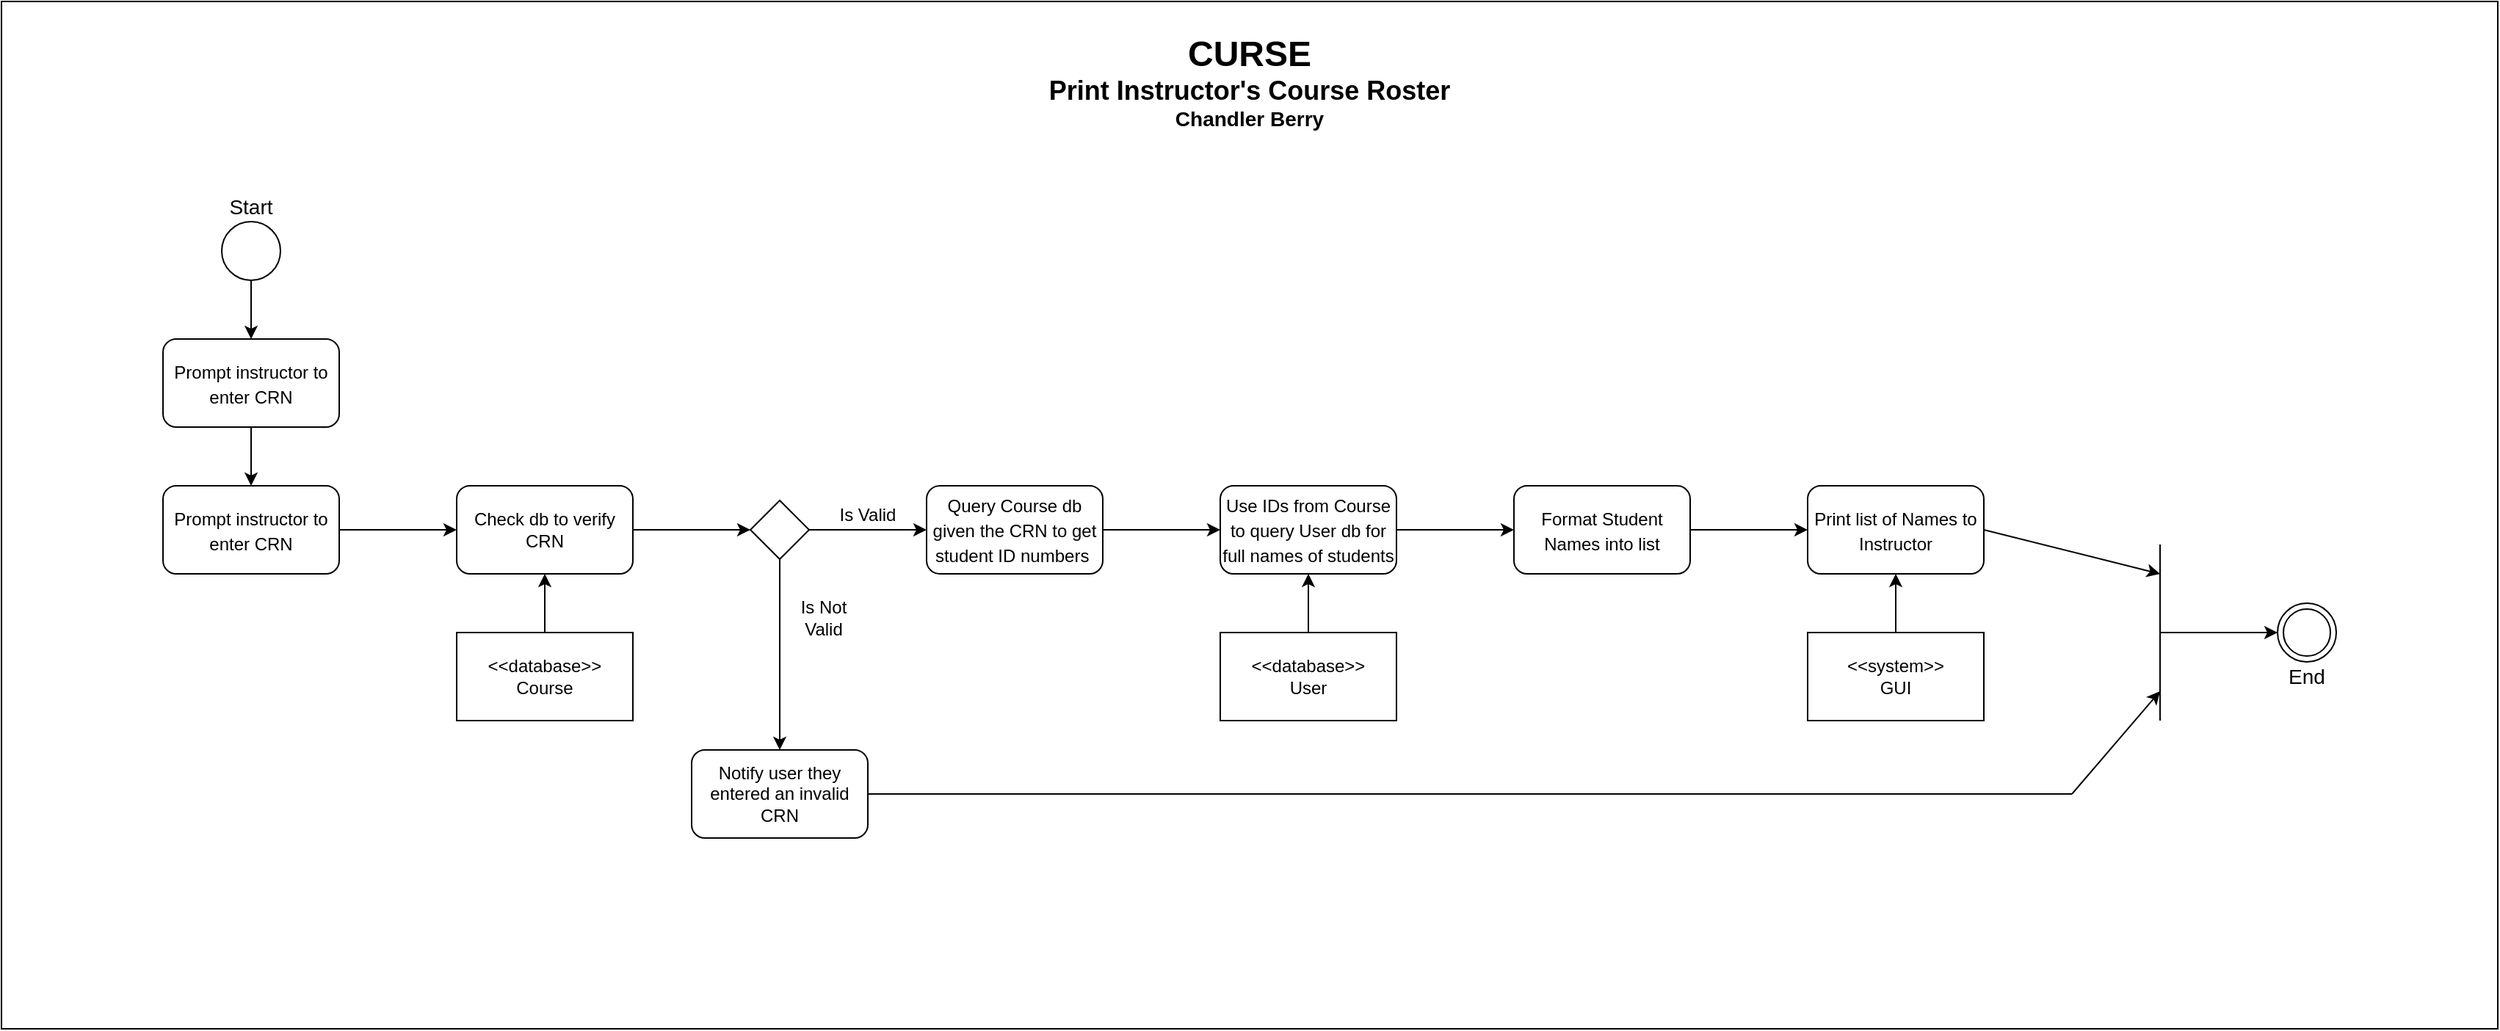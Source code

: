 <mxfile version="13.3.1" type="device"><diagram id="SsVlzDS4YzhtKg-DpDPd" name="Page-1"><mxGraphModel dx="2062" dy="1182" grid="1" gridSize="10" guides="1" tooltips="1" connect="1" arrows="1" fold="1" page="1" pageScale="1" pageWidth="1700" pageHeight="700" math="0" shadow="0"><root><mxCell id="0"/><mxCell id="1" parent="0"/><mxCell id="KfXwz-sRkVP521kL4XnG-52" value="" style="rounded=0;whiteSpace=wrap;html=1;fontSize=14;" vertex="1" parent="1"><mxGeometry width="1700" height="700" as="geometry"/></mxCell><mxCell id="KfXwz-sRkVP521kL4XnG-28" value="" style="edgeStyle=orthogonalEdgeStyle;rounded=0;orthogonalLoop=1;jettySize=auto;html=1;fontSize=12;" edge="1" parent="1" source="KfXwz-sRkVP521kL4XnG-1" target="KfXwz-sRkVP521kL4XnG-26"><mxGeometry relative="1" as="geometry"/></mxCell><mxCell id="KfXwz-sRkVP521kL4XnG-1" value="" style="ellipse;whiteSpace=wrap;html=1;aspect=fixed;" vertex="1" parent="1"><mxGeometry x="150" y="150" width="40" height="40" as="geometry"/></mxCell><mxCell id="KfXwz-sRkVP521kL4XnG-2" value="" style="ellipse;shape=doubleEllipse;whiteSpace=wrap;html=1;aspect=fixed;" vertex="1" parent="1"><mxGeometry x="1550" y="410" width="40" height="40" as="geometry"/></mxCell><mxCell id="KfXwz-sRkVP521kL4XnG-3" value="&lt;b&gt;&lt;span style=&quot;font-size: 24px&quot;&gt;CURSE&lt;/span&gt;&lt;br&gt;&lt;font&gt;&lt;span style=&quot;font-size: 18px&quot;&gt;Print Instructor's Course Roster&lt;/span&gt;&lt;br&gt;&lt;font style=&quot;font-size: 14px&quot;&gt;Chandler Berry&lt;/font&gt;&lt;br&gt;&lt;/font&gt;&lt;/b&gt;" style="text;html=1;strokeColor=none;fillColor=none;align=center;verticalAlign=middle;whiteSpace=wrap;rounded=0;" vertex="1" parent="1"><mxGeometry x="590" y="20" width="520" height="70" as="geometry"/></mxCell><mxCell id="KfXwz-sRkVP521kL4XnG-4" value="Start" style="text;html=1;strokeColor=none;fillColor=none;align=center;verticalAlign=middle;whiteSpace=wrap;rounded=0;fontSize=14;" vertex="1" parent="1"><mxGeometry x="150" y="130" width="40" height="20" as="geometry"/></mxCell><mxCell id="KfXwz-sRkVP521kL4XnG-20" value="" style="edgeStyle=orthogonalEdgeStyle;rounded=0;orthogonalLoop=1;jettySize=auto;html=1;fontSize=12;" edge="1" parent="1" source="KfXwz-sRkVP521kL4XnG-7" target="KfXwz-sRkVP521kL4XnG-19"><mxGeometry relative="1" as="geometry"/></mxCell><mxCell id="KfXwz-sRkVP521kL4XnG-7" value="&lt;font style=&quot;font-size: 12px&quot;&gt;Prompt instructor to enter CRN&lt;/font&gt;" style="rounded=1;whiteSpace=wrap;html=1;fontSize=14;" vertex="1" parent="1"><mxGeometry x="110" y="330" width="120" height="60" as="geometry"/></mxCell><mxCell id="KfXwz-sRkVP521kL4XnG-35" value="" style="edgeStyle=orthogonalEdgeStyle;rounded=0;orthogonalLoop=1;jettySize=auto;html=1;endArrow=classic;endFill=1;fontSize=12;" edge="1" parent="1" source="KfXwz-sRkVP521kL4XnG-10" target="KfXwz-sRkVP521kL4XnG-12"><mxGeometry relative="1" as="geometry"/></mxCell><mxCell id="KfXwz-sRkVP521kL4XnG-10" value="&lt;font style=&quot;font-size: 12px&quot;&gt;Query Course db given the CRN to get student ID numbers&amp;nbsp;&lt;/font&gt;" style="rounded=1;whiteSpace=wrap;html=1;fontSize=14;" vertex="1" parent="1"><mxGeometry x="630" y="330" width="120" height="60" as="geometry"/></mxCell><mxCell id="KfXwz-sRkVP521kL4XnG-41" value="" style="edgeStyle=orthogonalEdgeStyle;rounded=0;orthogonalLoop=1;jettySize=auto;html=1;endArrow=classic;endFill=1;fontSize=12;" edge="1" parent="1" source="KfXwz-sRkVP521kL4XnG-12" target="KfXwz-sRkVP521kL4XnG-40"><mxGeometry relative="1" as="geometry"/></mxCell><mxCell id="KfXwz-sRkVP521kL4XnG-12" value="&lt;span style=&quot;font-size: 12px&quot;&gt;Use IDs from Course to query User db for full names of students&lt;/span&gt;" style="rounded=1;whiteSpace=wrap;html=1;fontSize=14;" vertex="1" parent="1"><mxGeometry x="830" y="330" width="120" height="60" as="geometry"/></mxCell><mxCell id="KfXwz-sRkVP521kL4XnG-43" value="" style="edgeStyle=orthogonalEdgeStyle;rounded=0;orthogonalLoop=1;jettySize=auto;html=1;endArrow=classic;endFill=1;fontSize=12;" edge="1" parent="1" source="KfXwz-sRkVP521kL4XnG-40" target="KfXwz-sRkVP521kL4XnG-42"><mxGeometry relative="1" as="geometry"/></mxCell><mxCell id="KfXwz-sRkVP521kL4XnG-40" value="&lt;span style=&quot;font-size: 12px&quot;&gt;Format Student Names into list&lt;/span&gt;" style="rounded=1;whiteSpace=wrap;html=1;fontSize=14;" vertex="1" parent="1"><mxGeometry x="1030" y="330" width="120" height="60" as="geometry"/></mxCell><mxCell id="KfXwz-sRkVP521kL4XnG-42" value="&lt;span style=&quot;font-size: 12px&quot;&gt;Print list of Names to Instructor&lt;/span&gt;" style="rounded=1;whiteSpace=wrap;html=1;fontSize=14;" vertex="1" parent="1"><mxGeometry x="1230" y="330" width="120" height="60" as="geometry"/></mxCell><mxCell id="KfXwz-sRkVP521kL4XnG-29" value="" style="edgeStyle=orthogonalEdgeStyle;rounded=0;orthogonalLoop=1;jettySize=auto;html=1;fontSize=12;" edge="1" parent="1" source="KfXwz-sRkVP521kL4XnG-17" target="KfXwz-sRkVP521kL4XnG-19"><mxGeometry relative="1" as="geometry"/></mxCell><mxCell id="KfXwz-sRkVP521kL4XnG-17" value="&amp;lt;&amp;lt;database&amp;gt;&amp;gt;&lt;br&gt;Course" style="rounded=0;whiteSpace=wrap;html=1;fontSize=12;" vertex="1" parent="1"><mxGeometry x="310" y="430" width="120" height="60" as="geometry"/></mxCell><mxCell id="KfXwz-sRkVP521kL4XnG-23" value="" style="edgeStyle=orthogonalEdgeStyle;rounded=0;orthogonalLoop=1;jettySize=auto;html=1;fontSize=12;" edge="1" parent="1" source="KfXwz-sRkVP521kL4XnG-19" target="KfXwz-sRkVP521kL4XnG-22"><mxGeometry relative="1" as="geometry"/></mxCell><mxCell id="KfXwz-sRkVP521kL4XnG-19" value="Check db to verify CRN" style="rounded=1;whiteSpace=wrap;html=1;fontSize=12;" vertex="1" parent="1"><mxGeometry x="310" y="330" width="120" height="60" as="geometry"/></mxCell><mxCell id="KfXwz-sRkVP521kL4XnG-24" value="" style="edgeStyle=orthogonalEdgeStyle;rounded=0;orthogonalLoop=1;jettySize=auto;html=1;fontSize=12;" edge="1" parent="1" source="KfXwz-sRkVP521kL4XnG-22" target="KfXwz-sRkVP521kL4XnG-10"><mxGeometry relative="1" as="geometry"/></mxCell><mxCell id="KfXwz-sRkVP521kL4XnG-33" value="" style="edgeStyle=orthogonalEdgeStyle;rounded=0;orthogonalLoop=1;jettySize=auto;html=1;fontSize=12;entryX=0.5;entryY=0;entryDx=0;entryDy=0;endArrow=classic;endFill=1;" edge="1" parent="1" source="KfXwz-sRkVP521kL4XnG-22" target="KfXwz-sRkVP521kL4XnG-31"><mxGeometry relative="1" as="geometry"><mxPoint x="530" y="460" as="targetPoint"/></mxGeometry></mxCell><mxCell id="KfXwz-sRkVP521kL4XnG-22" value="" style="rhombus;whiteSpace=wrap;html=1;fontSize=12;" vertex="1" parent="1"><mxGeometry x="510" y="340" width="40" height="40" as="geometry"/></mxCell><mxCell id="KfXwz-sRkVP521kL4XnG-25" value="Is Valid" style="text;html=1;strokeColor=none;fillColor=none;align=center;verticalAlign=middle;whiteSpace=wrap;rounded=0;fontSize=12;" vertex="1" parent="1"><mxGeometry x="560" y="340" width="60" height="20" as="geometry"/></mxCell><mxCell id="KfXwz-sRkVP521kL4XnG-27" value="" style="edgeStyle=orthogonalEdgeStyle;rounded=0;orthogonalLoop=1;jettySize=auto;html=1;fontSize=12;" edge="1" parent="1" source="KfXwz-sRkVP521kL4XnG-26" target="KfXwz-sRkVP521kL4XnG-7"><mxGeometry relative="1" as="geometry"/></mxCell><mxCell id="KfXwz-sRkVP521kL4XnG-26" value="&lt;font style=&quot;font-size: 12px&quot;&gt;Prompt instructor to enter CRN&lt;/font&gt;" style="rounded=1;whiteSpace=wrap;html=1;fontSize=14;" vertex="1" parent="1"><mxGeometry x="110" y="230" width="120" height="60" as="geometry"/></mxCell><mxCell id="KfXwz-sRkVP521kL4XnG-31" value="Notify user they entered an invalid CRN" style="rounded=1;whiteSpace=wrap;html=1;fontSize=12;" vertex="1" parent="1"><mxGeometry x="470" y="510" width="120" height="60" as="geometry"/></mxCell><mxCell id="KfXwz-sRkVP521kL4XnG-34" value="Is Not Valid" style="text;html=1;strokeColor=none;fillColor=none;align=center;verticalAlign=middle;whiteSpace=wrap;rounded=0;fontSize=12;" vertex="1" parent="1"><mxGeometry x="530" y="410" width="60" height="20" as="geometry"/></mxCell><mxCell id="KfXwz-sRkVP521kL4XnG-39" value="" style="edgeStyle=orthogonalEdgeStyle;rounded=0;orthogonalLoop=1;jettySize=auto;html=1;endArrow=classic;endFill=1;fontSize=12;" edge="1" parent="1" source="KfXwz-sRkVP521kL4XnG-38" target="KfXwz-sRkVP521kL4XnG-12"><mxGeometry relative="1" as="geometry"/></mxCell><mxCell id="KfXwz-sRkVP521kL4XnG-38" value="&amp;lt;&amp;lt;database&amp;gt;&amp;gt;&lt;br&gt;User" style="rounded=0;whiteSpace=wrap;html=1;fontSize=12;" vertex="1" parent="1"><mxGeometry x="830" y="430" width="120" height="60" as="geometry"/></mxCell><mxCell id="KfXwz-sRkVP521kL4XnG-45" value="" style="edgeStyle=orthogonalEdgeStyle;rounded=0;orthogonalLoop=1;jettySize=auto;html=1;endArrow=classic;endFill=1;fontSize=12;" edge="1" parent="1" source="KfXwz-sRkVP521kL4XnG-44" target="KfXwz-sRkVP521kL4XnG-42"><mxGeometry relative="1" as="geometry"/></mxCell><mxCell id="KfXwz-sRkVP521kL4XnG-44" value="&amp;lt;&amp;lt;system&amp;gt;&amp;gt;&lt;br&gt;GUI" style="rounded=0;whiteSpace=wrap;html=1;fontSize=12;" vertex="1" parent="1"><mxGeometry x="1230" y="430" width="120" height="60" as="geometry"/></mxCell><mxCell id="KfXwz-sRkVP521kL4XnG-46" value="" style="endArrow=none;html=1;fontSize=12;exitX=1;exitY=0.5;exitDx=0;exitDy=0;" edge="1" parent="1" source="KfXwz-sRkVP521kL4XnG-31"><mxGeometry width="50" height="50" relative="1" as="geometry"><mxPoint x="960" y="490" as="sourcePoint"/><mxPoint x="1410" y="540" as="targetPoint"/></mxGeometry></mxCell><mxCell id="KfXwz-sRkVP521kL4XnG-47" value="" style="endArrow=none;html=1;fontSize=12;" edge="1" parent="1"><mxGeometry width="50" height="50" relative="1" as="geometry"><mxPoint x="1470" y="490" as="sourcePoint"/><mxPoint x="1470" y="370" as="targetPoint"/></mxGeometry></mxCell><mxCell id="KfXwz-sRkVP521kL4XnG-48" value="" style="endArrow=classic;html=1;fontSize=12;" edge="1" parent="1"><mxGeometry width="50" height="50" relative="1" as="geometry"><mxPoint x="1410" y="540" as="sourcePoint"/><mxPoint x="1470" y="470" as="targetPoint"/></mxGeometry></mxCell><mxCell id="KfXwz-sRkVP521kL4XnG-49" value="" style="endArrow=classic;html=1;fontSize=12;exitX=1;exitY=0.5;exitDx=0;exitDy=0;" edge="1" parent="1" source="KfXwz-sRkVP521kL4XnG-42"><mxGeometry width="50" height="50" relative="1" as="geometry"><mxPoint x="940" y="500" as="sourcePoint"/><mxPoint x="1470" y="390" as="targetPoint"/></mxGeometry></mxCell><mxCell id="KfXwz-sRkVP521kL4XnG-50" value="" style="endArrow=classic;html=1;fontSize=12;entryX=0;entryY=0.5;entryDx=0;entryDy=0;" edge="1" parent="1" target="KfXwz-sRkVP521kL4XnG-2"><mxGeometry width="50" height="50" relative="1" as="geometry"><mxPoint x="1470" y="430" as="sourcePoint"/><mxPoint x="1530" y="430" as="targetPoint"/></mxGeometry></mxCell><mxCell id="KfXwz-sRkVP521kL4XnG-51" value="End" style="text;html=1;strokeColor=none;fillColor=none;align=center;verticalAlign=middle;whiteSpace=wrap;rounded=0;fontSize=14;" vertex="1" parent="1"><mxGeometry x="1550" y="450" width="40" height="20" as="geometry"/></mxCell></root></mxGraphModel></diagram></mxfile>